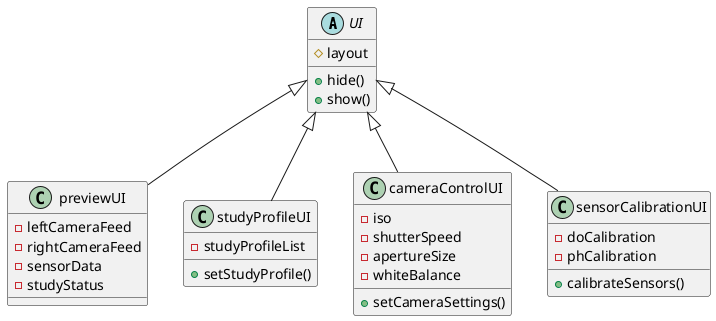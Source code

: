 @startuml
abstract class "UI" {
	# layout
	+ hide()
	+ show()
}
class previewUI {
	- leftCameraFeed
	- rightCameraFeed
	- sensorData
	- studyStatus
}
class studyProfileUI {
	- studyProfileList
	+ setStudyProfile()
}
class cameraControlUI {
	- iso
	- shutterSpeed
	- apertureSize
	- whiteBalance
	+ setCameraSettings()
}
class sensorCalibrationUI {
	- doCalibration
	- phCalibration
	+ calibrateSensors()
}
UI <|-- previewUI
UI <|-- studyProfileUI
UI <|-- cameraControlUI
UI <|-- sensorCalibrationUI
@enduml
